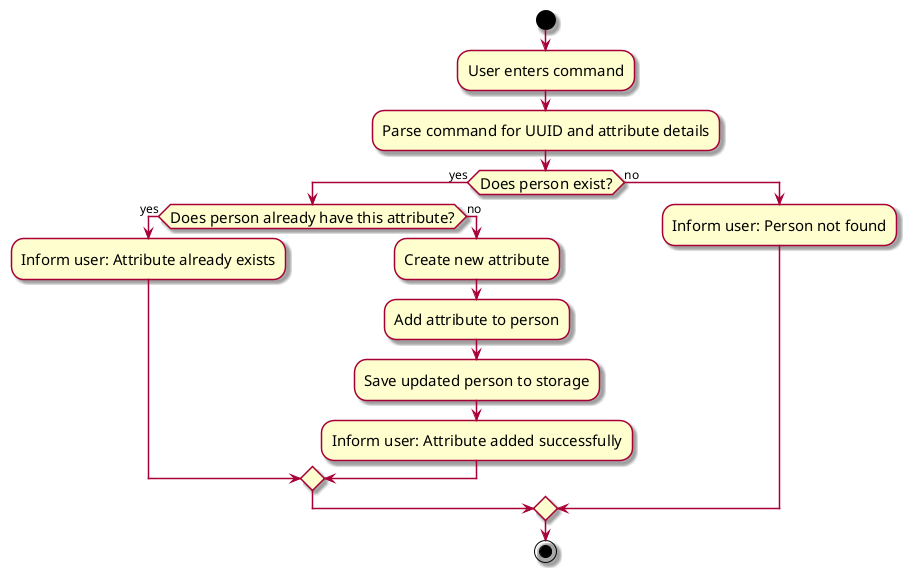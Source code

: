 @startuml
skin rose
skinparam ActivityFontSize 15
skinparam ArrowFontSize 12
skinparam ArrowFontStyle plain

start

:User enters command;

:Parse command for UUID and attribute details;

if (Does person exist?) then (yes)
  if (Does person already have this attribute?) then (yes)
    :Inform user: Attribute already exists;
  else (no)
    :Create new attribute;
    :Add attribute to person;
    :Save updated person to storage;
    :Inform user: Attribute added successfully;
  endif
else (no)
  :Inform user: Person not found;
endif

stop
@enduml
